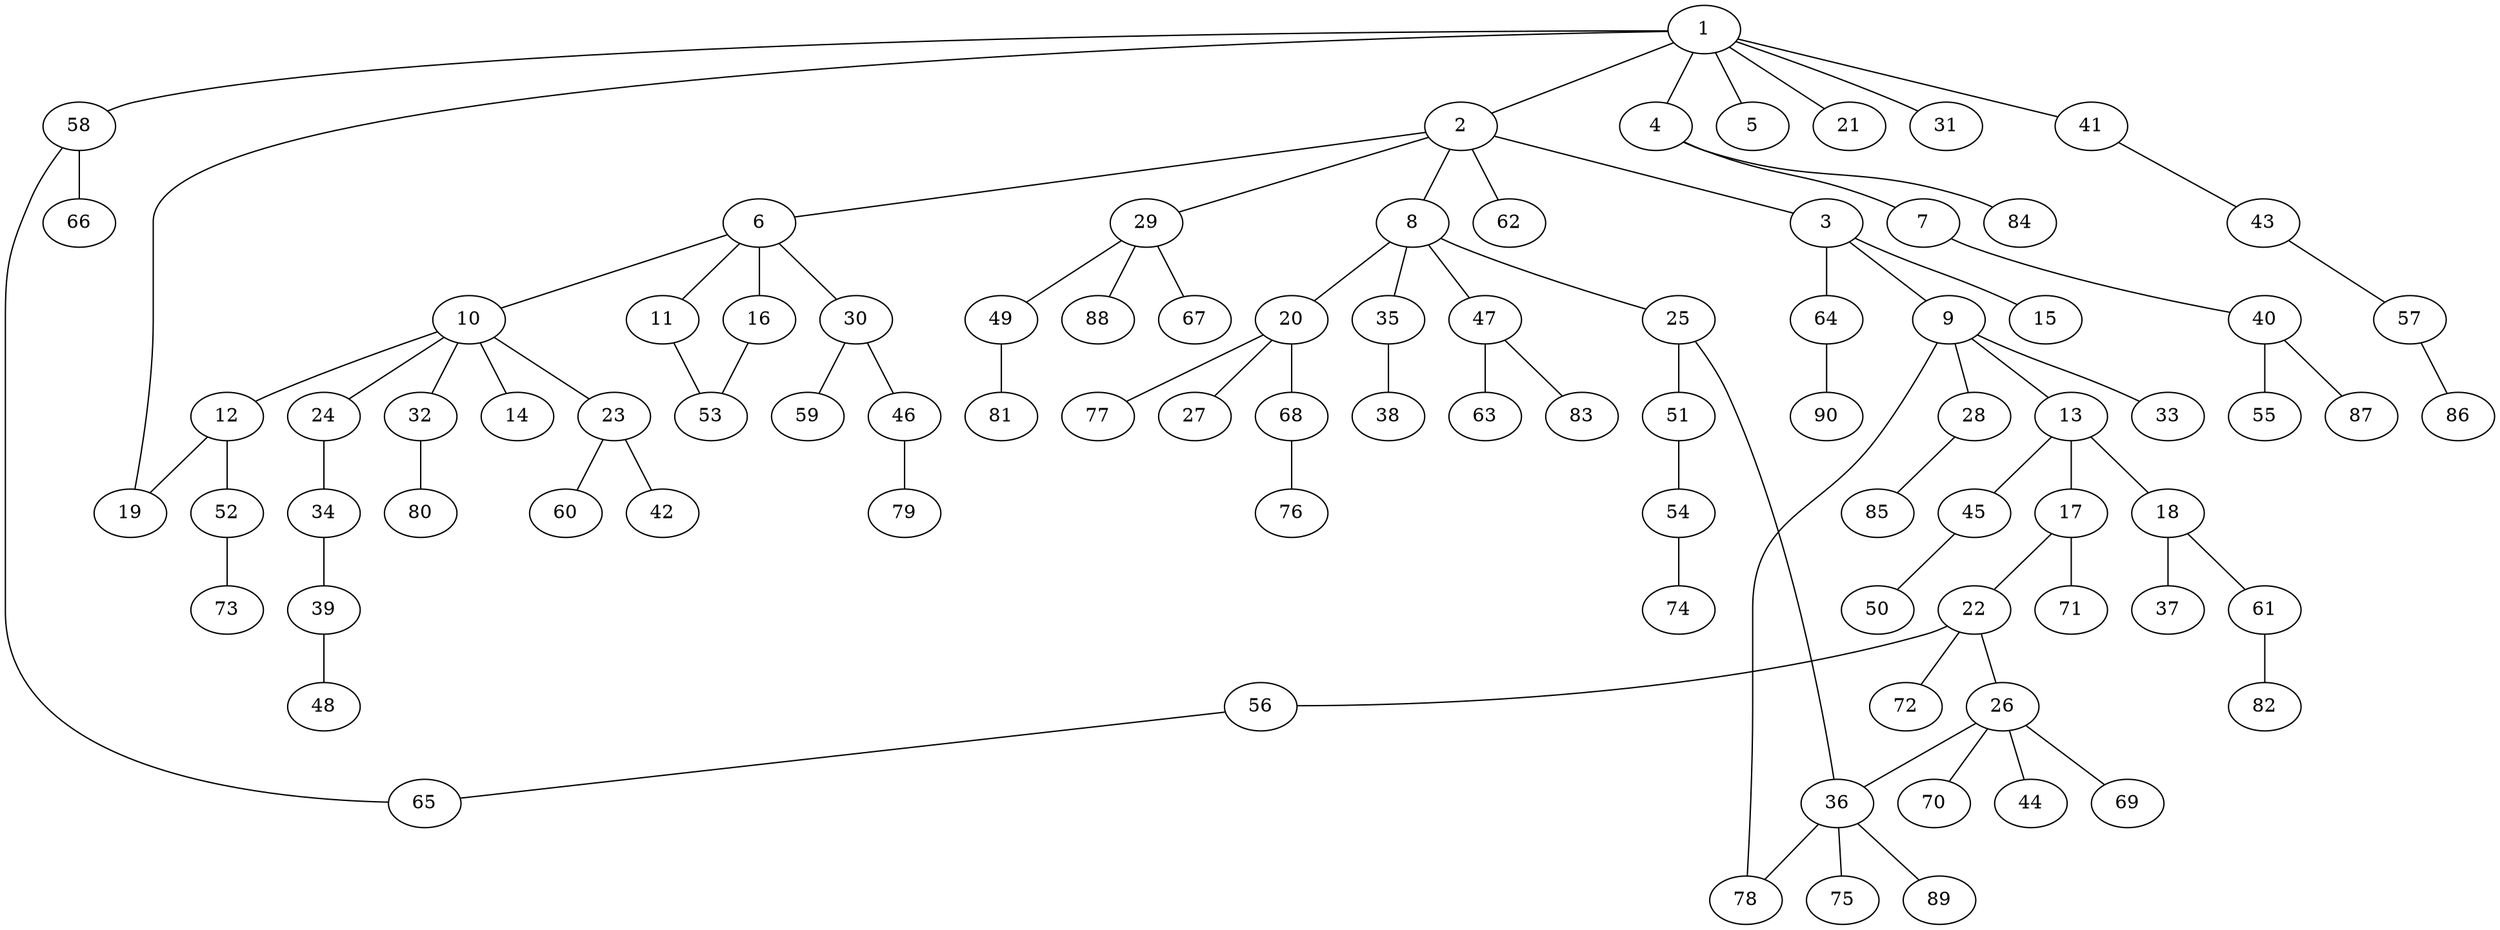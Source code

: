 graph graphname {1--2
1--4
1--5
1--19
1--21
1--31
1--41
1--58
2--3
2--6
2--8
2--29
2--62
3--9
3--15
3--64
4--7
4--84
6--10
6--11
6--16
6--30
7--40
8--20
8--25
8--35
8--47
9--13
9--28
9--33
9--78
10--12
10--14
10--23
10--24
10--32
11--53
12--19
12--52
13--17
13--18
13--45
16--53
17--22
17--71
18--37
18--61
20--27
20--68
20--77
22--26
22--56
22--72
23--42
23--60
24--34
25--36
25--51
26--36
26--44
26--69
26--70
28--85
29--49
29--67
29--88
30--46
30--59
32--80
34--39
35--38
36--75
36--78
36--89
39--48
40--55
40--87
41--43
43--57
45--50
46--79
47--63
47--83
49--81
51--54
52--73
54--74
56--65
57--86
58--65
58--66
61--82
64--90
68--76
}